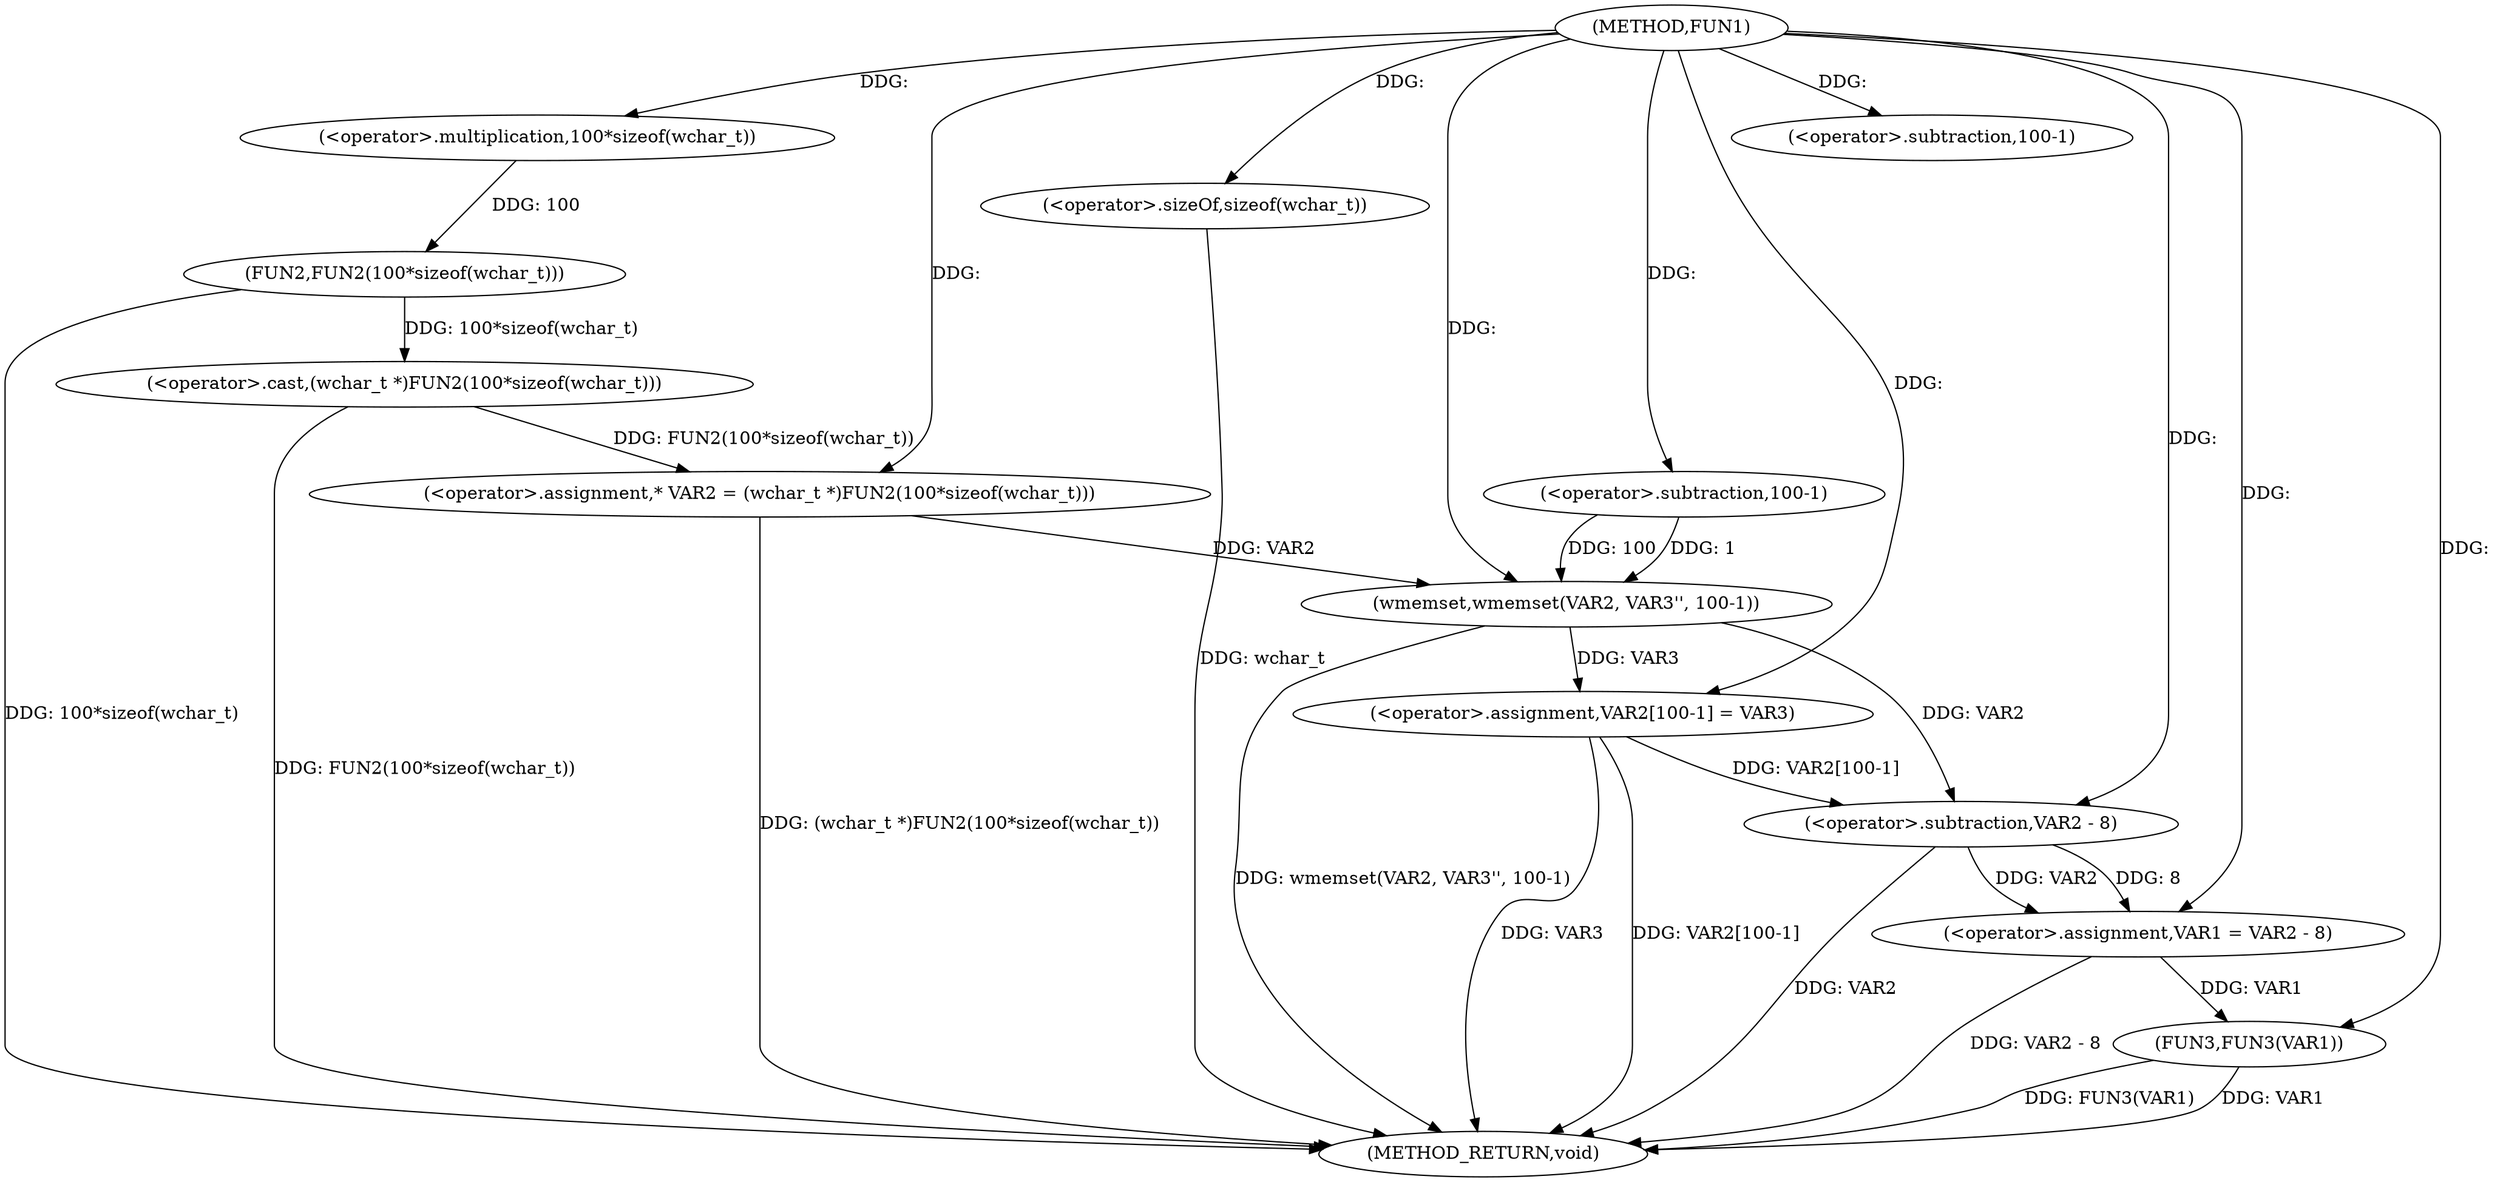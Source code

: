 digraph FUN1 {  
"1000100" [label = "(METHOD,FUN1)" ]
"1000133" [label = "(METHOD_RETURN,void)" ]
"1000104" [label = "(<operator>.assignment,* VAR2 = (wchar_t *)FUN2(100*sizeof(wchar_t)))" ]
"1000106" [label = "(<operator>.cast,(wchar_t *)FUN2(100*sizeof(wchar_t)))" ]
"1000108" [label = "(FUN2,FUN2(100*sizeof(wchar_t)))" ]
"1000109" [label = "(<operator>.multiplication,100*sizeof(wchar_t))" ]
"1000111" [label = "(<operator>.sizeOf,sizeof(wchar_t))" ]
"1000113" [label = "(wmemset,wmemset(VAR2, VAR3'', 100-1))" ]
"1000116" [label = "(<operator>.subtraction,100-1)" ]
"1000119" [label = "(<operator>.assignment,VAR2[100-1] = VAR3)" ]
"1000122" [label = "(<operator>.subtraction,100-1)" ]
"1000126" [label = "(<operator>.assignment,VAR1 = VAR2 - 8)" ]
"1000128" [label = "(<operator>.subtraction,VAR2 - 8)" ]
"1000131" [label = "(FUN3,FUN3(VAR1))" ]
  "1000119" -> "1000133"  [ label = "DDG: VAR3"] 
  "1000106" -> "1000133"  [ label = "DDG: FUN2(100*sizeof(wchar_t))"] 
  "1000131" -> "1000133"  [ label = "DDG: VAR1"] 
  "1000128" -> "1000133"  [ label = "DDG: VAR2"] 
  "1000111" -> "1000133"  [ label = "DDG: wchar_t"] 
  "1000126" -> "1000133"  [ label = "DDG: VAR2 - 8"] 
  "1000131" -> "1000133"  [ label = "DDG: FUN3(VAR1)"] 
  "1000113" -> "1000133"  [ label = "DDG: wmemset(VAR2, VAR3'', 100-1)"] 
  "1000119" -> "1000133"  [ label = "DDG: VAR2[100-1]"] 
  "1000104" -> "1000133"  [ label = "DDG: (wchar_t *)FUN2(100*sizeof(wchar_t))"] 
  "1000108" -> "1000133"  [ label = "DDG: 100*sizeof(wchar_t)"] 
  "1000106" -> "1000104"  [ label = "DDG: FUN2(100*sizeof(wchar_t))"] 
  "1000100" -> "1000104"  [ label = "DDG: "] 
  "1000108" -> "1000106"  [ label = "DDG: 100*sizeof(wchar_t)"] 
  "1000109" -> "1000108"  [ label = "DDG: 100"] 
  "1000100" -> "1000109"  [ label = "DDG: "] 
  "1000100" -> "1000111"  [ label = "DDG: "] 
  "1000104" -> "1000113"  [ label = "DDG: VAR2"] 
  "1000100" -> "1000113"  [ label = "DDG: "] 
  "1000116" -> "1000113"  [ label = "DDG: 100"] 
  "1000116" -> "1000113"  [ label = "DDG: 1"] 
  "1000100" -> "1000116"  [ label = "DDG: "] 
  "1000113" -> "1000119"  [ label = "DDG: VAR3"] 
  "1000100" -> "1000119"  [ label = "DDG: "] 
  "1000100" -> "1000122"  [ label = "DDG: "] 
  "1000128" -> "1000126"  [ label = "DDG: VAR2"] 
  "1000128" -> "1000126"  [ label = "DDG: 8"] 
  "1000100" -> "1000126"  [ label = "DDG: "] 
  "1000113" -> "1000128"  [ label = "DDG: VAR2"] 
  "1000119" -> "1000128"  [ label = "DDG: VAR2[100-1]"] 
  "1000100" -> "1000128"  [ label = "DDG: "] 
  "1000126" -> "1000131"  [ label = "DDG: VAR1"] 
  "1000100" -> "1000131"  [ label = "DDG: "] 
}
